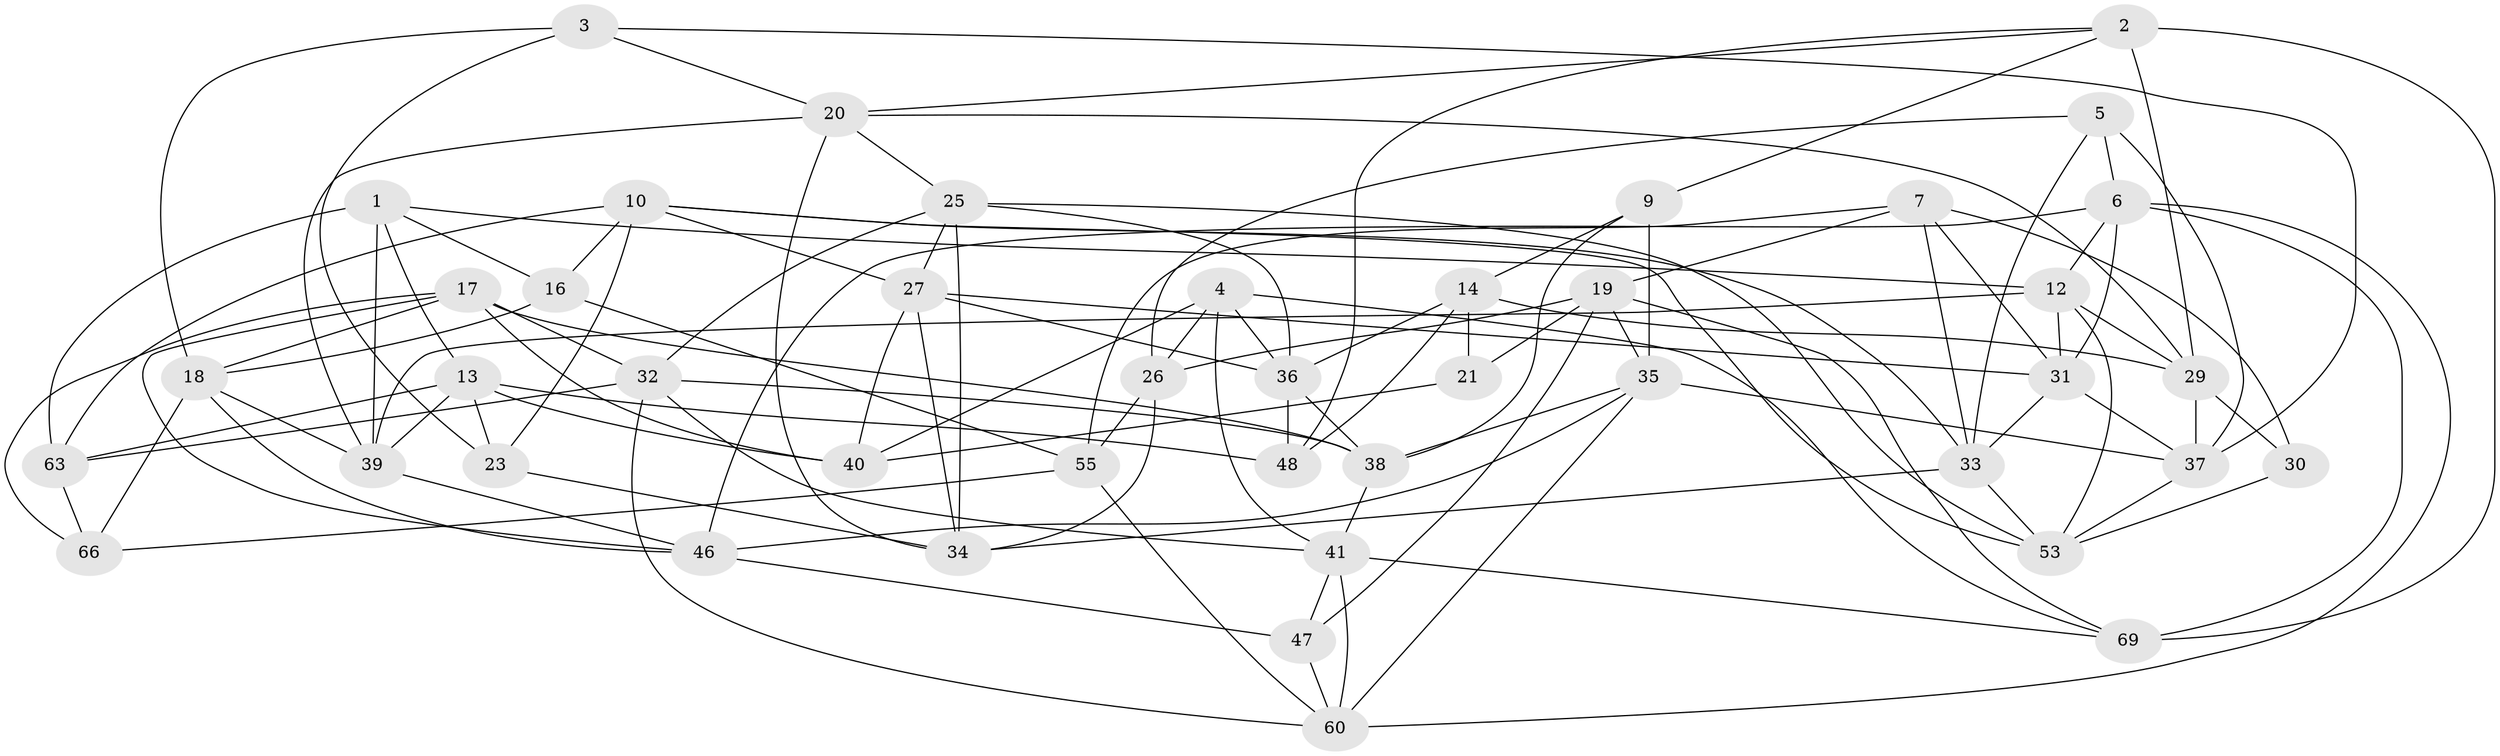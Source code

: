 // original degree distribution, {4: 1.0}
// Generated by graph-tools (version 1.1) at 2025/42/03/06/25 10:42:21]
// undirected, 44 vertices, 116 edges
graph export_dot {
graph [start="1"]
  node [color=gray90,style=filled];
  1 [super="+61"];
  2 [super="+8"];
  3;
  4 [super="+45"];
  5;
  6 [super="+11"];
  7 [super="+49"];
  9;
  10 [super="+77"];
  12 [super="+57"];
  13 [super="+15"];
  14 [super="+44"];
  16;
  17 [super="+65"];
  18 [super="+24"];
  19 [super="+52"];
  20 [super="+22"];
  21;
  23;
  25 [super="+28"];
  26 [super="+43"];
  27 [super="+75"];
  29 [super="+51"];
  30;
  31 [super="+54"];
  32 [super="+56"];
  33 [super="+62"];
  34 [super="+71"];
  35 [super="+42"];
  36 [super="+64"];
  37 [super="+73"];
  38 [super="+76"];
  39 [super="+67"];
  40 [super="+70"];
  41 [super="+58"];
  46 [super="+50"];
  47;
  48;
  53 [super="+74"];
  55 [super="+59"];
  60 [super="+78"];
  63 [super="+68"];
  66;
  69 [super="+72"];
  1 -- 63 [weight=2];
  1 -- 39;
  1 -- 16;
  1 -- 13;
  1 -- 12;
  2 -- 48;
  2 -- 69 [weight=2];
  2 -- 9;
  2 -- 20;
  2 -- 29;
  3 -- 20;
  3 -- 18;
  3 -- 23;
  3 -- 37;
  4 -- 40 [weight=2];
  4 -- 36;
  4 -- 41;
  4 -- 26;
  4 -- 69;
  5 -- 33;
  5 -- 26;
  5 -- 6;
  5 -- 37;
  6 -- 31;
  6 -- 60;
  6 -- 46;
  6 -- 12;
  6 -- 69;
  7 -- 30 [weight=2];
  7 -- 33;
  7 -- 31;
  7 -- 55;
  7 -- 19;
  9 -- 35;
  9 -- 38;
  9 -- 14;
  10 -- 23;
  10 -- 16;
  10 -- 53;
  10 -- 33;
  10 -- 27;
  10 -- 63;
  12 -- 29;
  12 -- 53;
  12 -- 31;
  12 -- 39;
  13 -- 23;
  13 -- 63;
  13 -- 48;
  13 -- 40;
  13 -- 39;
  14 -- 48;
  14 -- 21 [weight=2];
  14 -- 29;
  14 -- 36;
  16 -- 55;
  16 -- 18;
  17 -- 32;
  17 -- 46;
  17 -- 18;
  17 -- 40;
  17 -- 66;
  17 -- 38;
  18 -- 39;
  18 -- 46;
  18 -- 66;
  19 -- 47;
  19 -- 26;
  19 -- 69;
  19 -- 21;
  19 -- 35;
  20 -- 34;
  20 -- 25;
  20 -- 39;
  20 -- 29;
  21 -- 40;
  23 -- 34;
  25 -- 53;
  25 -- 32;
  25 -- 36;
  25 -- 34;
  25 -- 27;
  26 -- 55 [weight=2];
  26 -- 34;
  27 -- 36;
  27 -- 40;
  27 -- 34;
  27 -- 31;
  29 -- 30;
  29 -- 37;
  30 -- 53;
  31 -- 33;
  31 -- 37;
  32 -- 63;
  32 -- 41;
  32 -- 60;
  32 -- 38;
  33 -- 53;
  33 -- 34;
  35 -- 37;
  35 -- 60;
  35 -- 46;
  35 -- 38;
  36 -- 48;
  36 -- 38;
  37 -- 53;
  38 -- 41;
  39 -- 46;
  41 -- 47;
  41 -- 60;
  41 -- 69;
  46 -- 47;
  47 -- 60;
  55 -- 60;
  55 -- 66;
  63 -- 66;
}
